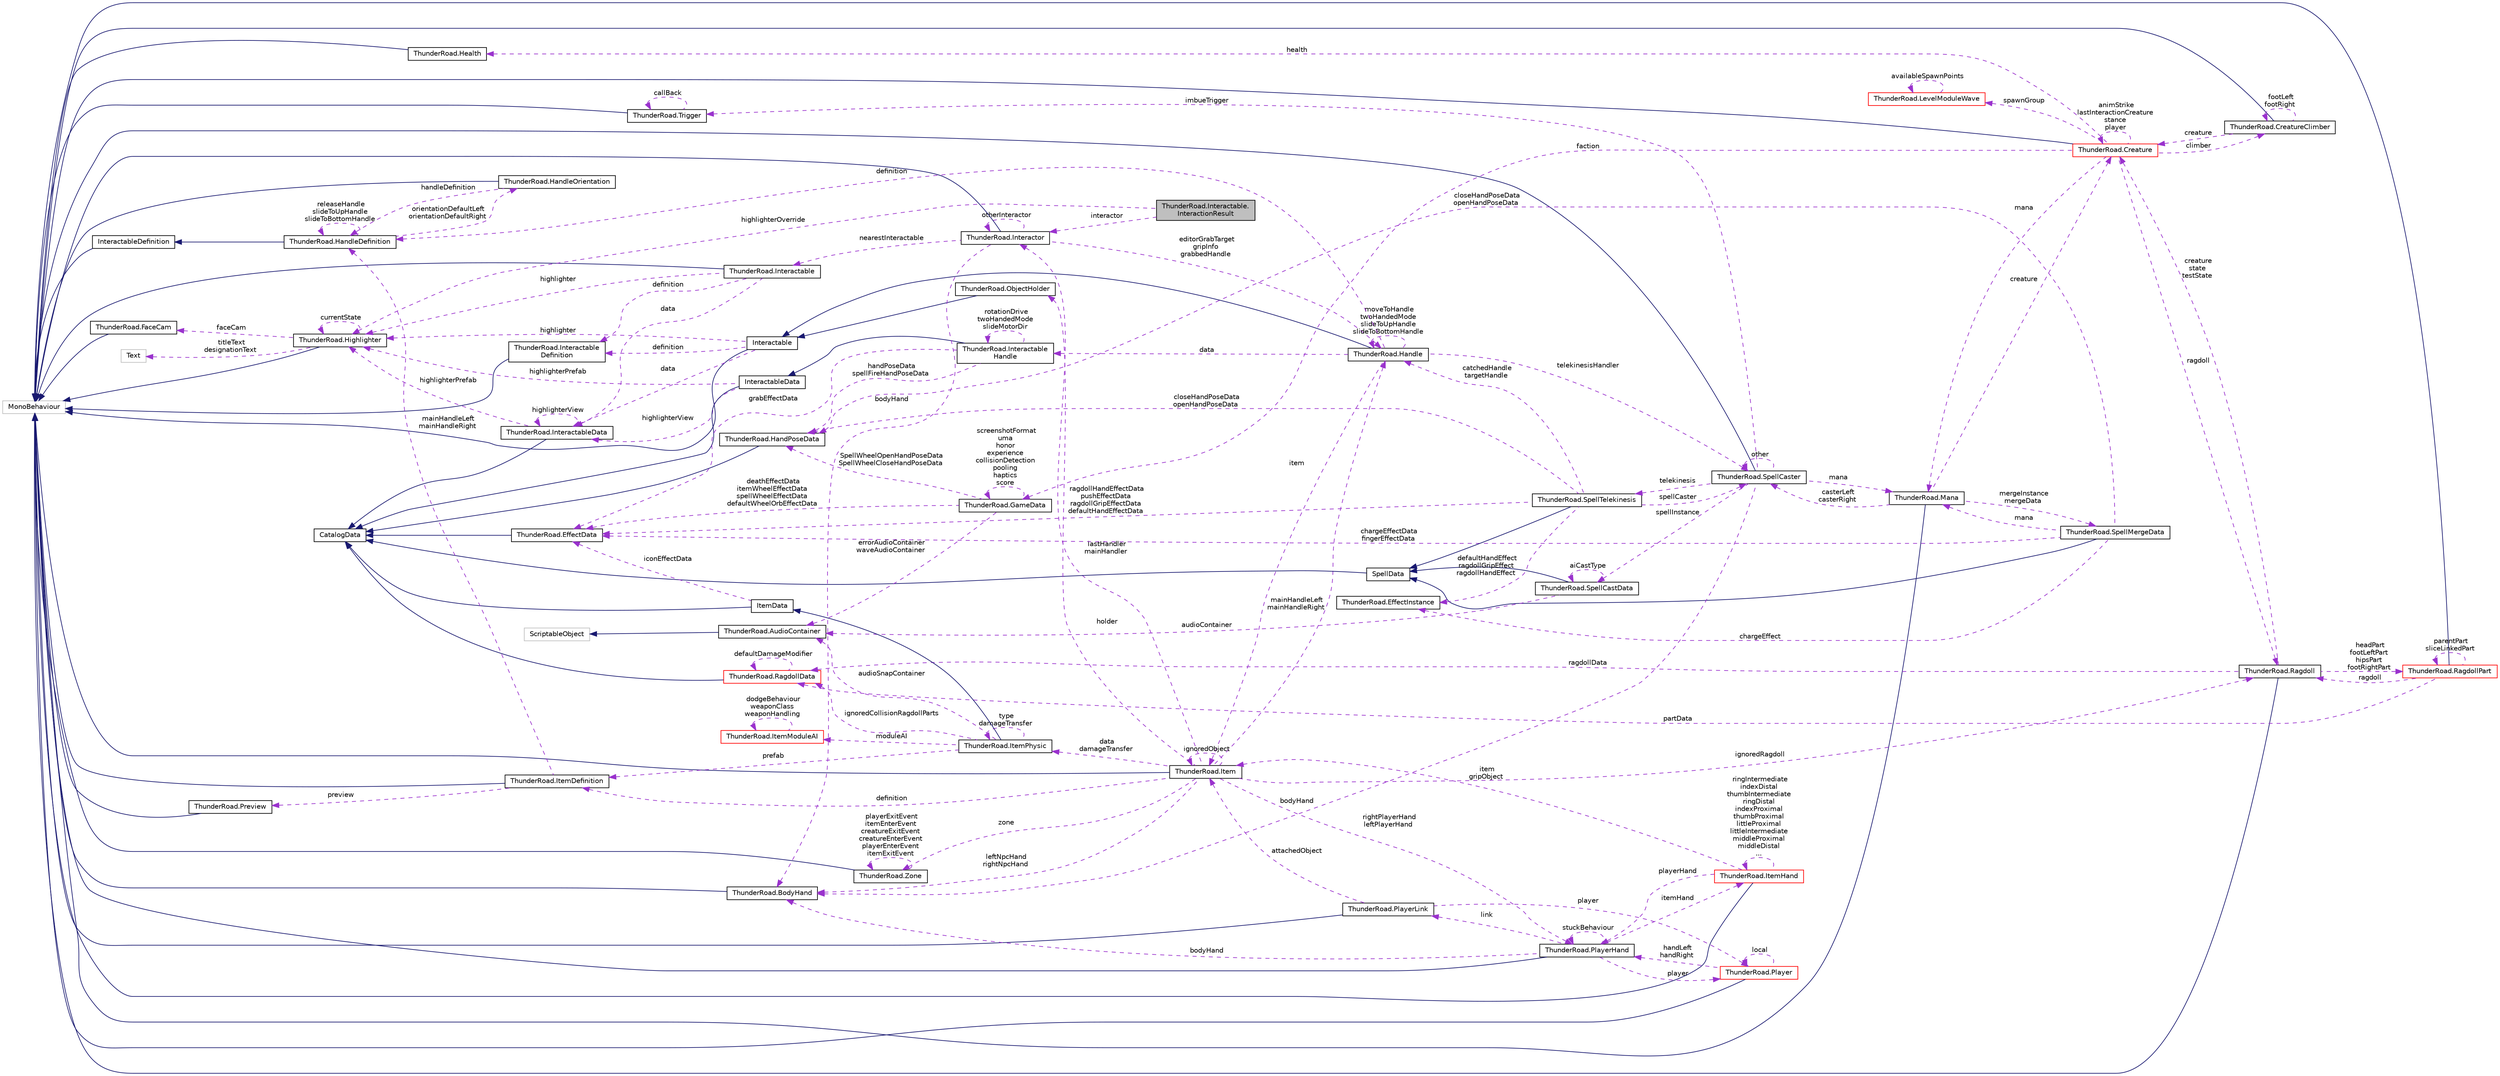 digraph "ThunderRoad.Interactable.InteractionResult"
{
 // LATEX_PDF_SIZE
  edge [fontname="Helvetica",fontsize="10",labelfontname="Helvetica",labelfontsize="10"];
  node [fontname="Helvetica",fontsize="10",shape=record];
  rankdir="LR";
  Node1 [label="ThunderRoad.Interactable.\lInteractionResult",height=0.2,width=0.4,color="black", fillcolor="grey75", style="filled", fontcolor="black",tooltip="Class InteractionResult."];
  Node2 -> Node1 [dir="back",color="darkorchid3",fontsize="10",style="dashed",label=" interactor" ,fontname="Helvetica"];
  Node2 [label="ThunderRoad.Interactor",height=0.2,width=0.4,color="black", fillcolor="white", style="filled",URL="$class_thunder_road_1_1_interactor.html",tooltip="Class Interactor. Implements the UnityEngine.MonoBehaviour"];
  Node3 -> Node2 [dir="back",color="midnightblue",fontsize="10",style="solid",fontname="Helvetica"];
  Node3 [label="MonoBehaviour",height=0.2,width=0.4,color="grey75", fillcolor="white", style="filled",tooltip=" "];
  Node2 -> Node2 [dir="back",color="darkorchid3",fontsize="10",style="dashed",label=" otherInteractor" ,fontname="Helvetica"];
  Node4 -> Node2 [dir="back",color="darkorchid3",fontsize="10",style="dashed",label=" editorGrabTarget\ngripInfo\ngrabbedHandle" ,fontname="Helvetica"];
  Node4 [label="ThunderRoad.Handle",height=0.2,width=0.4,color="black", fillcolor="white", style="filled",URL="$class_thunder_road_1_1_handle.html",tooltip="Class Handle. Implements the ThunderRoad.Interactable"];
  Node5 -> Node4 [dir="back",color="midnightblue",fontsize="10",style="solid",fontname="Helvetica"];
  Node5 [label="Interactable",height=0.2,width=0.4,color="black", fillcolor="white", style="filled",URL="$class_thunder_road_1_1_interactable.html",tooltip="Class Interactable. Implements the UnityEngine.MonoBehaviour"];
  Node3 -> Node5 [dir="back",color="midnightblue",fontsize="10",style="solid",fontname="Helvetica"];
  Node6 -> Node5 [dir="back",color="darkorchid3",fontsize="10",style="dashed",label=" highlighter" ,fontname="Helvetica"];
  Node6 [label="ThunderRoad.Highlighter",height=0.2,width=0.4,color="black", fillcolor="white", style="filled",URL="$class_thunder_road_1_1_highlighter.html",tooltip="Class Highlighter. Implements the UnityEngine.MonoBehaviour"];
  Node3 -> Node6 [dir="back",color="midnightblue",fontsize="10",style="solid",fontname="Helvetica"];
  Node7 -> Node6 [dir="back",color="darkorchid3",fontsize="10",style="dashed",label=" faceCam" ,fontname="Helvetica"];
  Node7 [label="ThunderRoad.FaceCam",height=0.2,width=0.4,color="black", fillcolor="white", style="filled",URL="$class_thunder_road_1_1_face_cam.html",tooltip="Class FaceCam. Implements the UnityEngine.MonoBehaviour"];
  Node3 -> Node7 [dir="back",color="midnightblue",fontsize="10",style="solid",fontname="Helvetica"];
  Node8 -> Node6 [dir="back",color="darkorchid3",fontsize="10",style="dashed",label=" titleText\ndesignationText" ,fontname="Helvetica"];
  Node8 [label="Text",height=0.2,width=0.4,color="grey75", fillcolor="white", style="filled",tooltip=" "];
  Node6 -> Node6 [dir="back",color="darkorchid3",fontsize="10",style="dashed",label=" currentState" ,fontname="Helvetica"];
  Node9 -> Node5 [dir="back",color="darkorchid3",fontsize="10",style="dashed",label=" data" ,fontname="Helvetica"];
  Node9 [label="ThunderRoad.InteractableData",height=0.2,width=0.4,color="black", fillcolor="white", style="filled",URL="$class_thunder_road_1_1_interactable_data.html",tooltip="Class InteractableData. Implements the ThunderRoad.CatalogData"];
  Node10 -> Node9 [dir="back",color="midnightblue",fontsize="10",style="solid",fontname="Helvetica"];
  Node10 [label="CatalogData",height=0.2,width=0.4,color="black", fillcolor="white", style="filled",URL="$class_thunder_road_1_1_catalog_data.html",tooltip="Class CatalogData."];
  Node6 -> Node9 [dir="back",color="darkorchid3",fontsize="10",style="dashed",label=" highlighterPrefab" ,fontname="Helvetica"];
  Node9 -> Node9 [dir="back",color="darkorchid3",fontsize="10",style="dashed",label=" highlighterView" ,fontname="Helvetica"];
  Node11 -> Node5 [dir="back",color="darkorchid3",fontsize="10",style="dashed",label=" definition" ,fontname="Helvetica"];
  Node11 [label="ThunderRoad.Interactable\lDefinition",height=0.2,width=0.4,color="black", fillcolor="white", style="filled",URL="$class_thunder_road_1_1_interactable_definition.html",tooltip="Class InteractableDefinition. Implements the UnityEngine.MonoBehaviour"];
  Node3 -> Node11 [dir="back",color="midnightblue",fontsize="10",style="solid",fontname="Helvetica"];
  Node12 -> Node4 [dir="back",color="darkorchid3",fontsize="10",style="dashed",label=" definition" ,fontname="Helvetica"];
  Node12 [label="ThunderRoad.HandleDefinition",height=0.2,width=0.4,color="black", fillcolor="white", style="filled",URL="$class_thunder_road_1_1_handle_definition.html",tooltip="Class HandleDefinition. Implements the ThunderRoad.InteractableDefinition"];
  Node13 -> Node12 [dir="back",color="midnightblue",fontsize="10",style="solid",fontname="Helvetica"];
  Node13 [label="InteractableDefinition",height=0.2,width=0.4,color="black", fillcolor="white", style="filled",URL="$class_thunder_road_1_1_interactable_definition.html",tooltip="Class InteractableDefinition. Implements the UnityEngine.MonoBehaviour"];
  Node3 -> Node13 [dir="back",color="midnightblue",fontsize="10",style="solid",fontname="Helvetica"];
  Node14 -> Node12 [dir="back",color="darkorchid3",fontsize="10",style="dashed",label=" orientationDefaultLeft\norientationDefaultRight" ,fontname="Helvetica"];
  Node14 [label="ThunderRoad.HandleOrientation",height=0.2,width=0.4,color="black", fillcolor="white", style="filled",URL="$class_thunder_road_1_1_handle_orientation.html",tooltip="Class HandleOrientation. Implements the UnityEngine.MonoBehaviour"];
  Node3 -> Node14 [dir="back",color="midnightblue",fontsize="10",style="solid",fontname="Helvetica"];
  Node12 -> Node14 [dir="back",color="darkorchid3",fontsize="10",style="dashed",label=" handleDefinition" ,fontname="Helvetica"];
  Node12 -> Node12 [dir="back",color="darkorchid3",fontsize="10",style="dashed",label=" releaseHandle\nslideToUpHandle\nslideToBottomHandle" ,fontname="Helvetica"];
  Node15 -> Node4 [dir="back",color="darkorchid3",fontsize="10",style="dashed",label=" data" ,fontname="Helvetica"];
  Node15 [label="ThunderRoad.Interactable\lHandle",height=0.2,width=0.4,color="black", fillcolor="white", style="filled",URL="$class_thunder_road_1_1_interactable_handle.html",tooltip="Class InteractableHandle. Implements the ThunderRoad.InteractableData"];
  Node16 -> Node15 [dir="back",color="midnightblue",fontsize="10",style="solid",fontname="Helvetica"];
  Node16 [label="InteractableData",height=0.2,width=0.4,color="black", fillcolor="white", style="filled",URL="$class_thunder_road_1_1_interactable_data.html",tooltip="Class InteractableData. Implements the ThunderRoad.CatalogData"];
  Node10 -> Node16 [dir="back",color="midnightblue",fontsize="10",style="solid",fontname="Helvetica"];
  Node6 -> Node16 [dir="back",color="darkorchid3",fontsize="10",style="dashed",label=" highlighterPrefab" ,fontname="Helvetica"];
  Node9 -> Node16 [dir="back",color="darkorchid3",fontsize="10",style="dashed",label=" highlighterView" ,fontname="Helvetica"];
  Node17 -> Node15 [dir="back",color="darkorchid3",fontsize="10",style="dashed",label=" grabEffectData" ,fontname="Helvetica"];
  Node17 [label="ThunderRoad.EffectData",height=0.2,width=0.4,color="black", fillcolor="white", style="filled",URL="$class_thunder_road_1_1_effect_data.html",tooltip="Class EffectData. Implements the ThunderRoad.CatalogData"];
  Node10 -> Node17 [dir="back",color="midnightblue",fontsize="10",style="solid",fontname="Helvetica"];
  Node15 -> Node15 [dir="back",color="darkorchid3",fontsize="10",style="dashed",label=" rotationDrive\ntwoHandedMode\nslideMotorDir" ,fontname="Helvetica"];
  Node18 -> Node15 [dir="back",color="darkorchid3",fontsize="10",style="dashed",label=" handPoseData\nspellFireHandPoseData" ,fontname="Helvetica"];
  Node18 [label="ThunderRoad.HandPoseData",height=0.2,width=0.4,color="black", fillcolor="white", style="filled",URL="$class_thunder_road_1_1_hand_pose_data.html",tooltip="Class HandPoseData. Implements the ThunderRoad.CatalogData"];
  Node10 -> Node18 [dir="back",color="midnightblue",fontsize="10",style="solid",fontname="Helvetica"];
  Node19 -> Node4 [dir="back",color="darkorchid3",fontsize="10",style="dashed",label=" telekinesisHandler" ,fontname="Helvetica"];
  Node19 [label="ThunderRoad.SpellCaster",height=0.2,width=0.4,color="black", fillcolor="white", style="filled",URL="$class_thunder_road_1_1_spell_caster.html",tooltip="Class SpellCaster. Implements the UnityEngine.MonoBehaviour"];
  Node3 -> Node19 [dir="back",color="midnightblue",fontsize="10",style="solid",fontname="Helvetica"];
  Node20 -> Node19 [dir="back",color="darkorchid3",fontsize="10",style="dashed",label=" telekinesis" ,fontname="Helvetica"];
  Node20 [label="ThunderRoad.SpellTelekinesis",height=0.2,width=0.4,color="black", fillcolor="white", style="filled",URL="$class_thunder_road_1_1_spell_telekinesis.html",tooltip="Class SpellTelekinesis. Implements the ThunderRoad.SpellData"];
  Node21 -> Node20 [dir="back",color="midnightblue",fontsize="10",style="solid",fontname="Helvetica"];
  Node21 [label="SpellData",height=0.2,width=0.4,color="black", fillcolor="white", style="filled",URL="$class_thunder_road_1_1_spell_data.html",tooltip="Class SpellData. Implements the ThunderRoad.CatalogData"];
  Node10 -> Node21 [dir="back",color="midnightblue",fontsize="10",style="solid",fontname="Helvetica"];
  Node17 -> Node20 [dir="back",color="darkorchid3",fontsize="10",style="dashed",label=" ragdollHandEffectData\npushEffectData\nragdollGripEffectData\ndefaultHandEffectData" ,fontname="Helvetica"];
  Node18 -> Node20 [dir="back",color="darkorchid3",fontsize="10",style="dashed",label=" closeHandPoseData\nopenHandPoseData" ,fontname="Helvetica"];
  Node19 -> Node20 [dir="back",color="darkorchid3",fontsize="10",style="dashed",label=" spellCaster" ,fontname="Helvetica"];
  Node4 -> Node20 [dir="back",color="darkorchid3",fontsize="10",style="dashed",label=" catchedHandle\ntargetHandle" ,fontname="Helvetica"];
  Node22 -> Node20 [dir="back",color="darkorchid3",fontsize="10",style="dashed",label=" defaultHandEffect\nragdollGripEffect\nragdollHandEffect" ,fontname="Helvetica"];
  Node22 [label="ThunderRoad.EffectInstance",height=0.2,width=0.4,color="black", fillcolor="white", style="filled",URL="$class_thunder_road_1_1_effect_instance.html",tooltip="Class EffectInstance."];
  Node19 -> Node19 [dir="back",color="darkorchid3",fontsize="10",style="dashed",label=" other" ,fontname="Helvetica"];
  Node23 -> Node19 [dir="back",color="darkorchid3",fontsize="10",style="dashed",label=" spellInstance" ,fontname="Helvetica"];
  Node23 [label="ThunderRoad.SpellCastData",height=0.2,width=0.4,color="black", fillcolor="white", style="filled",URL="$class_thunder_road_1_1_spell_cast_data.html",tooltip="Class SpellCastData. Implements the ThunderRoad.SpellData"];
  Node21 -> Node23 [dir="back",color="midnightblue",fontsize="10",style="solid",fontname="Helvetica"];
  Node24 -> Node23 [dir="back",color="darkorchid3",fontsize="10",style="dashed",label=" audioContainer" ,fontname="Helvetica"];
  Node24 [label="ThunderRoad.AudioContainer",height=0.2,width=0.4,color="black", fillcolor="white", style="filled",URL="$class_thunder_road_1_1_audio_container.html",tooltip="Class AudioContainer. Implements the UnityEngine.ScriptableObject"];
  Node25 -> Node24 [dir="back",color="midnightblue",fontsize="10",style="solid",fontname="Helvetica"];
  Node25 [label="ScriptableObject",height=0.2,width=0.4,color="grey75", fillcolor="white", style="filled",tooltip=" "];
  Node23 -> Node23 [dir="back",color="darkorchid3",fontsize="10",style="dashed",label=" aiCastType" ,fontname="Helvetica"];
  Node26 -> Node19 [dir="back",color="darkorchid3",fontsize="10",style="dashed",label=" mana" ,fontname="Helvetica"];
  Node26 [label="ThunderRoad.Mana",height=0.2,width=0.4,color="black", fillcolor="white", style="filled",URL="$class_thunder_road_1_1_mana.html",tooltip="Class Mana. Implements the UnityEngine.MonoBehaviour"];
  Node3 -> Node26 [dir="back",color="midnightblue",fontsize="10",style="solid",fontname="Helvetica"];
  Node27 -> Node26 [dir="back",color="darkorchid3",fontsize="10",style="dashed",label=" mergeInstance\nmergeData" ,fontname="Helvetica"];
  Node27 [label="ThunderRoad.SpellMergeData",height=0.2,width=0.4,color="black", fillcolor="white", style="filled",URL="$class_thunder_road_1_1_spell_merge_data.html",tooltip="Class SpellMergeData. Implements the ThunderRoad.SpellData"];
  Node21 -> Node27 [dir="back",color="midnightblue",fontsize="10",style="solid",fontname="Helvetica"];
  Node17 -> Node27 [dir="back",color="darkorchid3",fontsize="10",style="dashed",label=" chargeEffectData\nfingerEffectData" ,fontname="Helvetica"];
  Node18 -> Node27 [dir="back",color="darkorchid3",fontsize="10",style="dashed",label=" closeHandPoseData\nopenHandPoseData" ,fontname="Helvetica"];
  Node26 -> Node27 [dir="back",color="darkorchid3",fontsize="10",style="dashed",label=" mana" ,fontname="Helvetica"];
  Node22 -> Node27 [dir="back",color="darkorchid3",fontsize="10",style="dashed",label=" chargeEffect" ,fontname="Helvetica"];
  Node19 -> Node26 [dir="back",color="darkorchid3",fontsize="10",style="dashed",label=" casterLeft\ncasterRight" ,fontname="Helvetica"];
  Node28 -> Node26 [dir="back",color="darkorchid3",fontsize="10",style="dashed",label=" creature" ,fontname="Helvetica"];
  Node28 [label="ThunderRoad.Creature",height=0.2,width=0.4,color="red", fillcolor="white", style="filled",URL="$class_thunder_road_1_1_creature.html",tooltip="Class Creature. Implements the UnityEngine.MonoBehaviour"];
  Node3 -> Node28 [dir="back",color="midnightblue",fontsize="10",style="solid",fontname="Helvetica"];
  Node29 -> Node28 [dir="back",color="darkorchid3",fontsize="10",style="dashed",label=" climber" ,fontname="Helvetica"];
  Node29 [label="ThunderRoad.CreatureClimber",height=0.2,width=0.4,color="black", fillcolor="white", style="filled",URL="$class_thunder_road_1_1_creature_climber.html",tooltip="Class CreatureClimber. Implements the UnityEngine.MonoBehaviour"];
  Node3 -> Node29 [dir="back",color="midnightblue",fontsize="10",style="solid",fontname="Helvetica"];
  Node29 -> Node29 [dir="back",color="darkorchid3",fontsize="10",style="dashed",label=" footLeft\nfootRight" ,fontname="Helvetica"];
  Node28 -> Node29 [dir="back",color="darkorchid3",fontsize="10",style="dashed",label=" creature" ,fontname="Helvetica"];
  Node30 -> Node28 [dir="back",color="darkorchid3",fontsize="10",style="dashed",label=" health" ,fontname="Helvetica"];
  Node30 [label="ThunderRoad.Health",height=0.2,width=0.4,color="black", fillcolor="white", style="filled",URL="$class_thunder_road_1_1_health.html",tooltip="Class Health. Implements the UnityEngine.MonoBehaviour"];
  Node3 -> Node30 [dir="back",color="midnightblue",fontsize="10",style="solid",fontname="Helvetica"];
  Node31 -> Node28 [dir="back",color="darkorchid3",fontsize="10",style="dashed",label=" faction" ,fontname="Helvetica"];
  Node31 [label="ThunderRoad.GameData",height=0.2,width=0.4,color="black", fillcolor="white", style="filled",URL="$class_thunder_road_1_1_game_data.html",tooltip="Class GameData."];
  Node31 -> Node31 [dir="back",color="darkorchid3",fontsize="10",style="dashed",label=" screenshotFormat\numa\nhonor\nexperience\ncollisionDetection\npooling\nhaptics\nscore" ,fontname="Helvetica"];
  Node17 -> Node31 [dir="back",color="darkorchid3",fontsize="10",style="dashed",label=" deathEffectData\nitemWheelEffectData\nspellWheelEffectData\ndefaultWheelOrbEffectData" ,fontname="Helvetica"];
  Node18 -> Node31 [dir="back",color="darkorchid3",fontsize="10",style="dashed",label=" SpellWheelOpenHandPoseData\nSpellWheelCloseHandPoseData" ,fontname="Helvetica"];
  Node24 -> Node31 [dir="back",color="darkorchid3",fontsize="10",style="dashed",label=" errorAudioContainer\nwaveAudioContainer" ,fontname="Helvetica"];
  Node32 -> Node28 [dir="back",color="darkorchid3",fontsize="10",style="dashed",label=" spawnGroup" ,fontname="Helvetica"];
  Node32 [label="ThunderRoad.LevelModuleWave",height=0.2,width=0.4,color="red", fillcolor="white", style="filled",URL="$class_thunder_road_1_1_level_module_wave.html",tooltip="Class LevelModuleWave. Implements the ThunderRoad.LevelModule"];
  Node32 -> Node32 [dir="back",color="darkorchid3",fontsize="10",style="dashed",label=" availableSpawnPoints" ,fontname="Helvetica"];
  Node46 -> Node28 [dir="back",color="darkorchid3",fontsize="10",style="dashed",label=" ragdoll" ,fontname="Helvetica"];
  Node46 [label="ThunderRoad.Ragdoll",height=0.2,width=0.4,color="black", fillcolor="white", style="filled",URL="$class_thunder_road_1_1_ragdoll.html",tooltip="Class Ragdoll. Implements the UnityEngine.MonoBehaviour"];
  Node3 -> Node46 [dir="back",color="midnightblue",fontsize="10",style="solid",fontname="Helvetica"];
  Node36 -> Node46 [dir="back",color="darkorchid3",fontsize="10",style="dashed",label=" ragdollData" ,fontname="Helvetica"];
  Node36 [label="ThunderRoad.RagdollData",height=0.2,width=0.4,color="red", fillcolor="white", style="filled",URL="$class_thunder_road_1_1_ragdoll_data.html",tooltip="Class RagdollData. Implements the ThunderRoad.CatalogData"];
  Node10 -> Node36 [dir="back",color="midnightblue",fontsize="10",style="solid",fontname="Helvetica"];
  Node36 -> Node36 [dir="back",color="darkorchid3",fontsize="10",style="dashed",label=" defaultDamageModifier" ,fontname="Helvetica"];
  Node47 -> Node46 [dir="back",color="darkorchid3",fontsize="10",style="dashed",label=" headPart\nfootLeftPart\nhipsPart\nfootRightPart" ,fontname="Helvetica"];
  Node47 [label="ThunderRoad.RagdollPart",height=0.2,width=0.4,color="red", fillcolor="white", style="filled",URL="$class_thunder_road_1_1_ragdoll_part.html",tooltip="Class RagdollPart. Implements the UnityEngine.MonoBehaviour"];
  Node3 -> Node47 [dir="back",color="midnightblue",fontsize="10",style="solid",fontname="Helvetica"];
  Node36 -> Node47 [dir="back",color="darkorchid3",fontsize="10",style="dashed",label=" partData" ,fontname="Helvetica"];
  Node47 -> Node47 [dir="back",color="darkorchid3",fontsize="10",style="dashed",label=" parentPart\nsliceLinkedPart" ,fontname="Helvetica"];
  Node46 -> Node47 [dir="back",color="darkorchid3",fontsize="10",style="dashed",label=" ragdoll" ,fontname="Helvetica"];
  Node28 -> Node46 [dir="back",color="darkorchid3",fontsize="10",style="dashed",label=" creature\nstate\ntestState" ,fontname="Helvetica"];
  Node28 -> Node28 [dir="back",color="darkorchid3",fontsize="10",style="dashed",label=" animStrike\nlastInteractionCreature\nstance\nplayer" ,fontname="Helvetica"];
  Node26 -> Node28 [dir="back",color="darkorchid3",fontsize="10",style="dashed",label=" mana" ,fontname="Helvetica"];
  Node92 -> Node19 [dir="back",color="darkorchid3",fontsize="10",style="dashed",label=" imbueTrigger" ,fontname="Helvetica"];
  Node92 [label="ThunderRoad.Trigger",height=0.2,width=0.4,color="black", fillcolor="white", style="filled",URL="$class_thunder_road_1_1_trigger.html",tooltip="Class Trigger. Implements the UnityEngine.MonoBehaviour"];
  Node3 -> Node92 [dir="back",color="midnightblue",fontsize="10",style="solid",fontname="Helvetica"];
  Node92 -> Node92 [dir="back",color="darkorchid3",fontsize="10",style="dashed",label=" callBack" ,fontname="Helvetica"];
  Node67 -> Node19 [dir="back",color="darkorchid3",fontsize="10",style="dashed",label=" bodyHand" ,fontname="Helvetica"];
  Node67 [label="ThunderRoad.BodyHand",height=0.2,width=0.4,color="black", fillcolor="white", style="filled",URL="$class_thunder_road_1_1_body_hand.html",tooltip="Class BodyHand. Implements the UnityEngine.MonoBehaviour"];
  Node3 -> Node67 [dir="back",color="midnightblue",fontsize="10",style="solid",fontname="Helvetica"];
  Node4 -> Node4 [dir="back",color="darkorchid3",fontsize="10",style="dashed",label=" moveToHandle\ntwoHandedMode\nslideToUpHandle\nslideToBottomHandle" ,fontname="Helvetica"];
  Node43 -> Node4 [dir="back",color="darkorchid3",fontsize="10",style="dashed",label=" item" ,fontname="Helvetica"];
  Node43 [label="ThunderRoad.Item",height=0.2,width=0.4,color="black", fillcolor="white", style="filled",URL="$class_thunder_road_1_1_item.html",tooltip="Class Item. Implements the UnityEngine.MonoBehaviour"];
  Node3 -> Node43 [dir="back",color="midnightblue",fontsize="10",style="solid",fontname="Helvetica"];
  Node2 -> Node43 [dir="back",color="darkorchid3",fontsize="10",style="dashed",label=" lastHandler\nmainHandler" ,fontname="Helvetica"];
  Node44 -> Node43 [dir="back",color="darkorchid3",fontsize="10",style="dashed",label=" definition" ,fontname="Helvetica"];
  Node44 [label="ThunderRoad.ItemDefinition",height=0.2,width=0.4,color="black", fillcolor="white", style="filled",URL="$class_thunder_road_1_1_item_definition.html",tooltip="Class ItemDefinition. Implements the UnityEngine.MonoBehaviour"];
  Node3 -> Node44 [dir="back",color="midnightblue",fontsize="10",style="solid",fontname="Helvetica"];
  Node12 -> Node44 [dir="back",color="darkorchid3",fontsize="10",style="dashed",label=" mainHandleLeft\nmainHandleRight" ,fontname="Helvetica"];
  Node45 -> Node44 [dir="back",color="darkorchid3",fontsize="10",style="dashed",label=" preview" ,fontname="Helvetica"];
  Node45 [label="ThunderRoad.Preview",height=0.2,width=0.4,color="black", fillcolor="white", style="filled",URL="$class_thunder_road_1_1_preview.html",tooltip="Class Preview. Implements the UnityEngine.MonoBehaviour"];
  Node3 -> Node45 [dir="back",color="midnightblue",fontsize="10",style="solid",fontname="Helvetica"];
  Node46 -> Node43 [dir="back",color="darkorchid3",fontsize="10",style="dashed",label=" ignoredRagdoll" ,fontname="Helvetica"];
  Node61 -> Node43 [dir="back",color="darkorchid3",fontsize="10",style="dashed",label=" data\ndamageTransfer" ,fontname="Helvetica"];
  Node61 [label="ThunderRoad.ItemPhysic",height=0.2,width=0.4,color="black", fillcolor="white", style="filled",URL="$class_thunder_road_1_1_item_physic.html",tooltip="Class ItemPhysic. Implements the ThunderRoad.ItemData"];
  Node62 -> Node61 [dir="back",color="midnightblue",fontsize="10",style="solid",fontname="Helvetica"];
  Node62 [label="ItemData",height=0.2,width=0.4,color="black", fillcolor="white", style="filled",URL="$class_thunder_road_1_1_item_data.html",tooltip="Class ItemData. Implements the ThunderRoad.CatalogData"];
  Node10 -> Node62 [dir="back",color="midnightblue",fontsize="10",style="solid",fontname="Helvetica"];
  Node17 -> Node62 [dir="back",color="darkorchid3",fontsize="10",style="dashed",label=" iconEffectData" ,fontname="Helvetica"];
  Node36 -> Node61 [dir="back",color="darkorchid3",fontsize="10",style="dashed",label=" ignoredCollisionRagdollParts" ,fontname="Helvetica"];
  Node44 -> Node61 [dir="back",color="darkorchid3",fontsize="10",style="dashed",label=" prefab" ,fontname="Helvetica"];
  Node24 -> Node61 [dir="back",color="darkorchid3",fontsize="10",style="dashed",label=" audioSnapContainer" ,fontname="Helvetica"];
  Node61 -> Node61 [dir="back",color="darkorchid3",fontsize="10",style="dashed",label=" type\ndamageTransfer" ,fontname="Helvetica"];
  Node63 -> Node61 [dir="back",color="darkorchid3",fontsize="10",style="dashed",label=" moduleAI" ,fontname="Helvetica"];
  Node63 [label="ThunderRoad.ItemModuleAI",height=0.2,width=0.4,color="red", fillcolor="white", style="filled",URL="$class_thunder_road_1_1_item_module_a_i.html",tooltip="Class ItemModuleAI. Implements the ThunderRoad.ItemModule"];
  Node63 -> Node63 [dir="back",color="darkorchid3",fontsize="10",style="dashed",label=" dodgeBehaviour\nweaponClass\nweaponHandling" ,fontname="Helvetica"];
  Node65 -> Node43 [dir="back",color="darkorchid3",fontsize="10",style="dashed",label=" holder" ,fontname="Helvetica"];
  Node65 [label="ThunderRoad.ObjectHolder",height=0.2,width=0.4,color="black", fillcolor="white", style="filled",URL="$class_thunder_road_1_1_object_holder.html",tooltip="Class ObjectHolder. Implements the ThunderRoad.Interactable"];
  Node5 -> Node65 [dir="back",color="midnightblue",fontsize="10",style="solid",fontname="Helvetica"];
  Node4 -> Node43 [dir="back",color="darkorchid3",fontsize="10",style="dashed",label=" mainHandleLeft\nmainHandleRight" ,fontname="Helvetica"];
  Node43 -> Node43 [dir="back",color="darkorchid3",fontsize="10",style="dashed",label=" ignoredObject" ,fontname="Helvetica"];
  Node66 -> Node43 [dir="back",color="darkorchid3",fontsize="10",style="dashed",label=" zone" ,fontname="Helvetica"];
  Node66 [label="ThunderRoad.Zone",height=0.2,width=0.4,color="black", fillcolor="white", style="filled",URL="$class_thunder_road_1_1_zone.html",tooltip="Class Zone. Implements the UnityEngine.MonoBehaviour"];
  Node3 -> Node66 [dir="back",color="midnightblue",fontsize="10",style="solid",fontname="Helvetica"];
  Node66 -> Node66 [dir="back",color="darkorchid3",fontsize="10",style="dashed",label=" playerExitEvent\nitemEnterEvent\ncreatureExitEvent\ncreatureEnterEvent\nplayerEnterEvent\nitemExitEvent" ,fontname="Helvetica"];
  Node67 -> Node43 [dir="back",color="darkorchid3",fontsize="10",style="dashed",label=" leftNpcHand\nrightNpcHand" ,fontname="Helvetica"];
  Node68 -> Node43 [dir="back",color="darkorchid3",fontsize="10",style="dashed",label=" rightPlayerHand\nleftPlayerHand" ,fontname="Helvetica"];
  Node68 [label="ThunderRoad.PlayerHand",height=0.2,width=0.4,color="black", fillcolor="white", style="filled",URL="$class_thunder_road_1_1_player_hand.html",tooltip="Class PlayerHand. Implements the UnityEngine.MonoBehaviour"];
  Node3 -> Node68 [dir="back",color="midnightblue",fontsize="10",style="solid",fontname="Helvetica"];
  Node41 -> Node68 [dir="back",color="darkorchid3",fontsize="10",style="dashed",label=" player" ,fontname="Helvetica"];
  Node41 [label="ThunderRoad.Player",height=0.2,width=0.4,color="red", fillcolor="white", style="filled",URL="$class_thunder_road_1_1_player.html",tooltip="Class Player. Implements the UnityEngine.MonoBehaviour"];
  Node3 -> Node41 [dir="back",color="midnightblue",fontsize="10",style="solid",fontname="Helvetica"];
  Node41 -> Node41 [dir="back",color="darkorchid3",fontsize="10",style="dashed",label=" local" ,fontname="Helvetica"];
  Node68 -> Node41 [dir="back",color="darkorchid3",fontsize="10",style="dashed",label=" handLeft\nhandRight" ,fontname="Helvetica"];
  Node69 -> Node68 [dir="back",color="darkorchid3",fontsize="10",style="dashed",label=" link" ,fontname="Helvetica"];
  Node69 [label="ThunderRoad.PlayerLink",height=0.2,width=0.4,color="black", fillcolor="white", style="filled",URL="$class_thunder_road_1_1_player_link.html",tooltip="Class PlayerLink. Implements the UnityEngine.MonoBehaviour"];
  Node3 -> Node69 [dir="back",color="midnightblue",fontsize="10",style="solid",fontname="Helvetica"];
  Node41 -> Node69 [dir="back",color="darkorchid3",fontsize="10",style="dashed",label=" player" ,fontname="Helvetica"];
  Node43 -> Node69 [dir="back",color="darkorchid3",fontsize="10",style="dashed",label=" attachedObject" ,fontname="Helvetica"];
  Node70 -> Node68 [dir="back",color="darkorchid3",fontsize="10",style="dashed",label=" itemHand" ,fontname="Helvetica"];
  Node70 [label="ThunderRoad.ItemHand",height=0.2,width=0.4,color="red", fillcolor="white", style="filled",URL="$class_thunder_road_1_1_item_hand.html",tooltip="Class ItemHand. Implements the UnityEngine.MonoBehaviour"];
  Node3 -> Node70 [dir="back",color="midnightblue",fontsize="10",style="solid",fontname="Helvetica"];
  Node70 -> Node70 [dir="back",color="darkorchid3",fontsize="10",style="dashed",label=" ringIntermediate\nindexDistal\nthumbIntermediate\nringDistal\nindexProximal\nthumbProximal\nlittleProximal\nlittleIntermediate\nmiddleProximal\nmiddleDistal\n..." ,fontname="Helvetica"];
  Node43 -> Node70 [dir="back",color="darkorchid3",fontsize="10",style="dashed",label=" item\ngripObject" ,fontname="Helvetica"];
  Node68 -> Node70 [dir="back",color="darkorchid3",fontsize="10",style="dashed",label=" playerHand" ,fontname="Helvetica"];
  Node67 -> Node68 [dir="back",color="darkorchid3",fontsize="10",style="dashed",label=" bodyHand" ,fontname="Helvetica"];
  Node68 -> Node68 [dir="back",color="darkorchid3",fontsize="10",style="dashed",label=" stuckBehaviour" ,fontname="Helvetica"];
  Node93 -> Node2 [dir="back",color="darkorchid3",fontsize="10",style="dashed",label=" nearestInteractable" ,fontname="Helvetica"];
  Node93 [label="ThunderRoad.Interactable",height=0.2,width=0.4,color="black", fillcolor="white", style="filled",URL="$class_thunder_road_1_1_interactable.html",tooltip="Class Interactable. Implements the UnityEngine.MonoBehaviour"];
  Node3 -> Node93 [dir="back",color="midnightblue",fontsize="10",style="solid",fontname="Helvetica"];
  Node6 -> Node93 [dir="back",color="darkorchid3",fontsize="10",style="dashed",label=" highlighter" ,fontname="Helvetica"];
  Node9 -> Node93 [dir="back",color="darkorchid3",fontsize="10",style="dashed",label=" data" ,fontname="Helvetica"];
  Node11 -> Node93 [dir="back",color="darkorchid3",fontsize="10",style="dashed",label=" definition" ,fontname="Helvetica"];
  Node67 -> Node2 [dir="back",color="darkorchid3",fontsize="10",style="dashed",label=" bodyHand" ,fontname="Helvetica"];
  Node6 -> Node1 [dir="back",color="darkorchid3",fontsize="10",style="dashed",label=" highlighterOverride" ,fontname="Helvetica"];
}
